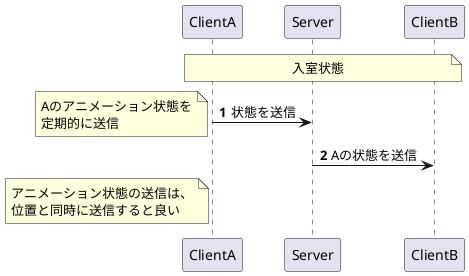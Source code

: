 @startuml
'https://plantuml.com/sequence-diagram

autonumber

participant ClientA
participant Server
participant ClientB

note across:入室状態

ClientA->Server:状態を送信
note left:Aのアニメーション状態を\n定期的に送信
ClientB<-Server:Aの状態を送信

note left of ClientA:アニメーション状態の送信は、\n位置と同時に送信すると良い

@enduml